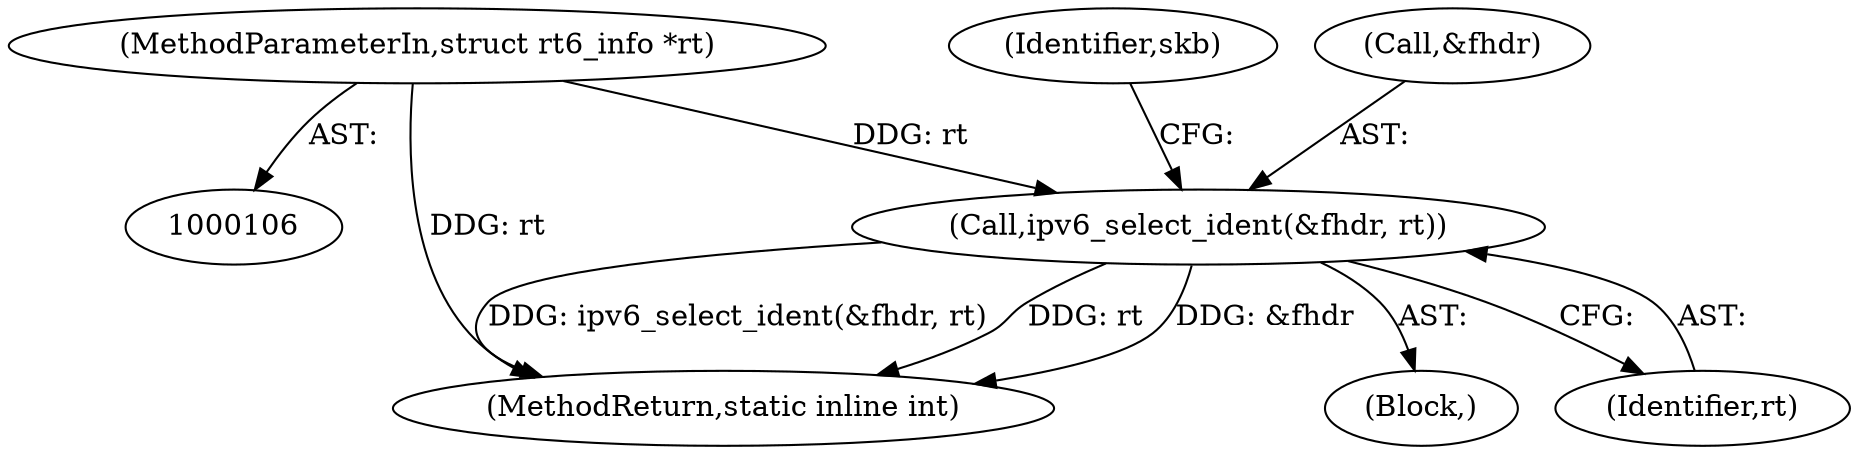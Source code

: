 digraph "1_linux_c547dbf55d5f8cf615ccc0e7265e98db27d3fb8b@pointer" {
"1000116" [label="(MethodParameterIn,struct rt6_info *rt)"];
"1000208" [label="(Call,ipv6_select_ident(&fhdr, rt))"];
"1000208" [label="(Call,ipv6_select_ident(&fhdr, rt))"];
"1000235" [label="(MethodReturn,static inline int)"];
"1000116" [label="(MethodParameterIn,struct rt6_info *rt)"];
"1000130" [label="(Block,)"];
"1000211" [label="(Identifier,rt)"];
"1000215" [label="(Identifier,skb)"];
"1000209" [label="(Call,&fhdr)"];
"1000116" -> "1000106"  [label="AST: "];
"1000116" -> "1000235"  [label="DDG: rt"];
"1000116" -> "1000208"  [label="DDG: rt"];
"1000208" -> "1000130"  [label="AST: "];
"1000208" -> "1000211"  [label="CFG: "];
"1000209" -> "1000208"  [label="AST: "];
"1000211" -> "1000208"  [label="AST: "];
"1000215" -> "1000208"  [label="CFG: "];
"1000208" -> "1000235"  [label="DDG: &fhdr"];
"1000208" -> "1000235"  [label="DDG: ipv6_select_ident(&fhdr, rt)"];
"1000208" -> "1000235"  [label="DDG: rt"];
}
